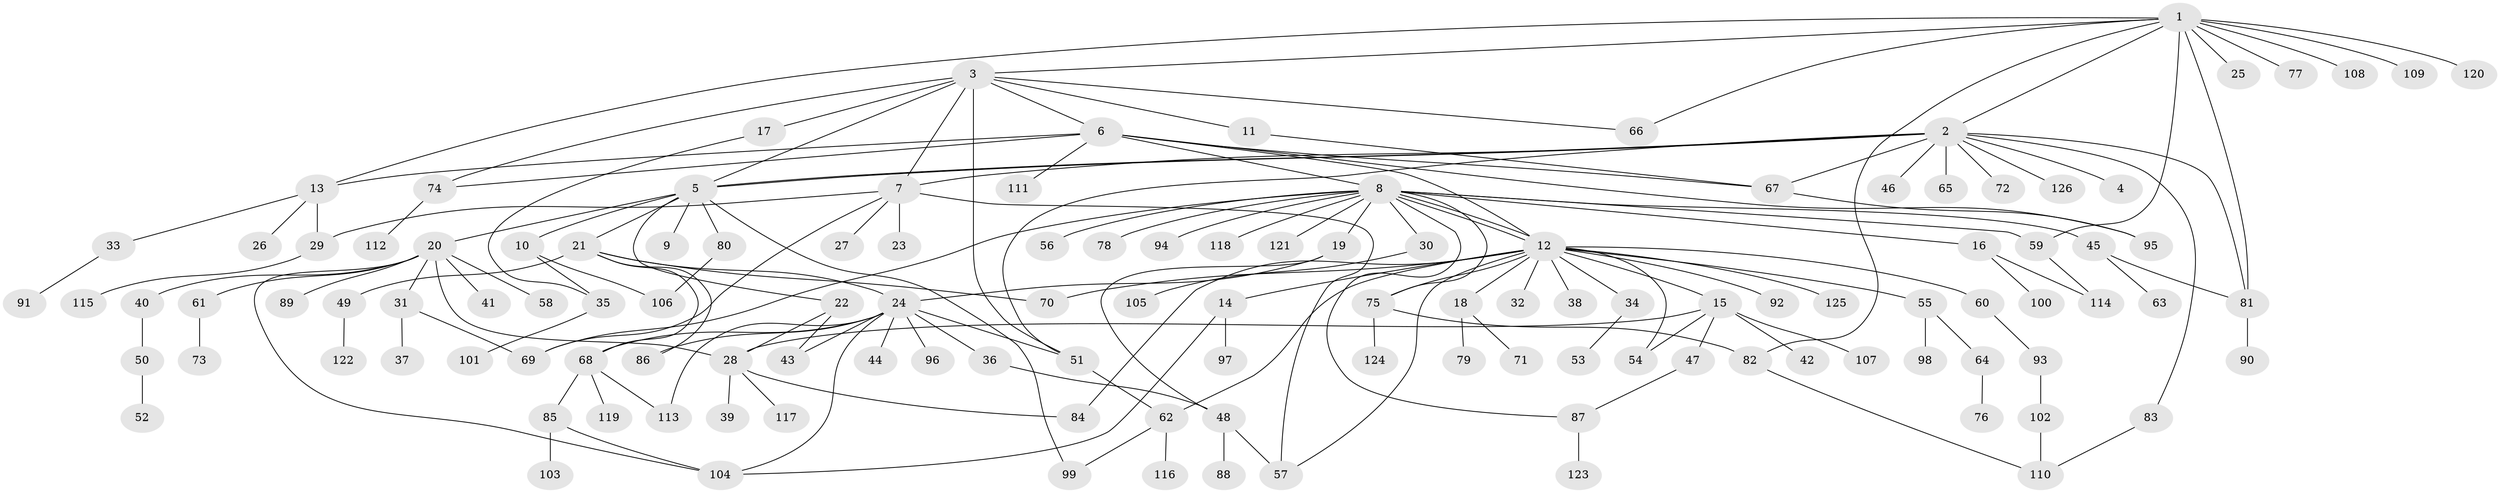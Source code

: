 // Generated by graph-tools (version 1.1) at 2025/26/03/09/25 03:26:03]
// undirected, 126 vertices, 170 edges
graph export_dot {
graph [start="1"]
  node [color=gray90,style=filled];
  1;
  2;
  3;
  4;
  5;
  6;
  7;
  8;
  9;
  10;
  11;
  12;
  13;
  14;
  15;
  16;
  17;
  18;
  19;
  20;
  21;
  22;
  23;
  24;
  25;
  26;
  27;
  28;
  29;
  30;
  31;
  32;
  33;
  34;
  35;
  36;
  37;
  38;
  39;
  40;
  41;
  42;
  43;
  44;
  45;
  46;
  47;
  48;
  49;
  50;
  51;
  52;
  53;
  54;
  55;
  56;
  57;
  58;
  59;
  60;
  61;
  62;
  63;
  64;
  65;
  66;
  67;
  68;
  69;
  70;
  71;
  72;
  73;
  74;
  75;
  76;
  77;
  78;
  79;
  80;
  81;
  82;
  83;
  84;
  85;
  86;
  87;
  88;
  89;
  90;
  91;
  92;
  93;
  94;
  95;
  96;
  97;
  98;
  99;
  100;
  101;
  102;
  103;
  104;
  105;
  106;
  107;
  108;
  109;
  110;
  111;
  112;
  113;
  114;
  115;
  116;
  117;
  118;
  119;
  120;
  121;
  122;
  123;
  124;
  125;
  126;
  1 -- 2;
  1 -- 3;
  1 -- 13;
  1 -- 25;
  1 -- 59;
  1 -- 66;
  1 -- 77;
  1 -- 81;
  1 -- 82;
  1 -- 108;
  1 -- 109;
  1 -- 120;
  2 -- 4;
  2 -- 5;
  2 -- 5;
  2 -- 7;
  2 -- 46;
  2 -- 51;
  2 -- 65;
  2 -- 67;
  2 -- 72;
  2 -- 81;
  2 -- 83;
  2 -- 126;
  3 -- 5;
  3 -- 6;
  3 -- 7;
  3 -- 11;
  3 -- 17;
  3 -- 51;
  3 -- 66;
  3 -- 74;
  5 -- 9;
  5 -- 10;
  5 -- 20;
  5 -- 21;
  5 -- 22;
  5 -- 80;
  5 -- 99;
  6 -- 8;
  6 -- 12;
  6 -- 13;
  6 -- 67;
  6 -- 74;
  6 -- 95;
  6 -- 111;
  7 -- 23;
  7 -- 27;
  7 -- 29;
  7 -- 57;
  7 -- 69;
  8 -- 12;
  8 -- 12;
  8 -- 16;
  8 -- 19;
  8 -- 30;
  8 -- 45;
  8 -- 56;
  8 -- 59;
  8 -- 69;
  8 -- 75;
  8 -- 78;
  8 -- 87;
  8 -- 94;
  8 -- 118;
  8 -- 121;
  10 -- 35;
  10 -- 106;
  11 -- 67;
  12 -- 14;
  12 -- 15;
  12 -- 18;
  12 -- 32;
  12 -- 34;
  12 -- 38;
  12 -- 54;
  12 -- 55;
  12 -- 57;
  12 -- 60;
  12 -- 62;
  12 -- 70;
  12 -- 75;
  12 -- 84;
  12 -- 92;
  12 -- 125;
  13 -- 26;
  13 -- 29;
  13 -- 33;
  14 -- 97;
  14 -- 104;
  15 -- 28;
  15 -- 42;
  15 -- 47;
  15 -- 54;
  15 -- 107;
  16 -- 100;
  16 -- 114;
  17 -- 35;
  18 -- 71;
  18 -- 79;
  19 -- 24;
  19 -- 48;
  20 -- 28;
  20 -- 31;
  20 -- 40;
  20 -- 41;
  20 -- 58;
  20 -- 61;
  20 -- 89;
  20 -- 104;
  21 -- 24;
  21 -- 49;
  21 -- 68;
  21 -- 70;
  21 -- 86;
  22 -- 28;
  22 -- 43;
  24 -- 36;
  24 -- 43;
  24 -- 44;
  24 -- 51;
  24 -- 68;
  24 -- 86;
  24 -- 96;
  24 -- 104;
  24 -- 113;
  28 -- 39;
  28 -- 84;
  28 -- 117;
  29 -- 115;
  30 -- 105;
  31 -- 37;
  31 -- 69;
  33 -- 91;
  34 -- 53;
  35 -- 101;
  36 -- 48;
  40 -- 50;
  45 -- 63;
  45 -- 81;
  47 -- 87;
  48 -- 57;
  48 -- 88;
  49 -- 122;
  50 -- 52;
  51 -- 62;
  55 -- 64;
  55 -- 98;
  59 -- 114;
  60 -- 93;
  61 -- 73;
  62 -- 99;
  62 -- 116;
  64 -- 76;
  67 -- 95;
  68 -- 85;
  68 -- 113;
  68 -- 119;
  74 -- 112;
  75 -- 82;
  75 -- 124;
  80 -- 106;
  81 -- 90;
  82 -- 110;
  83 -- 110;
  85 -- 103;
  85 -- 104;
  87 -- 123;
  93 -- 102;
  102 -- 110;
}
